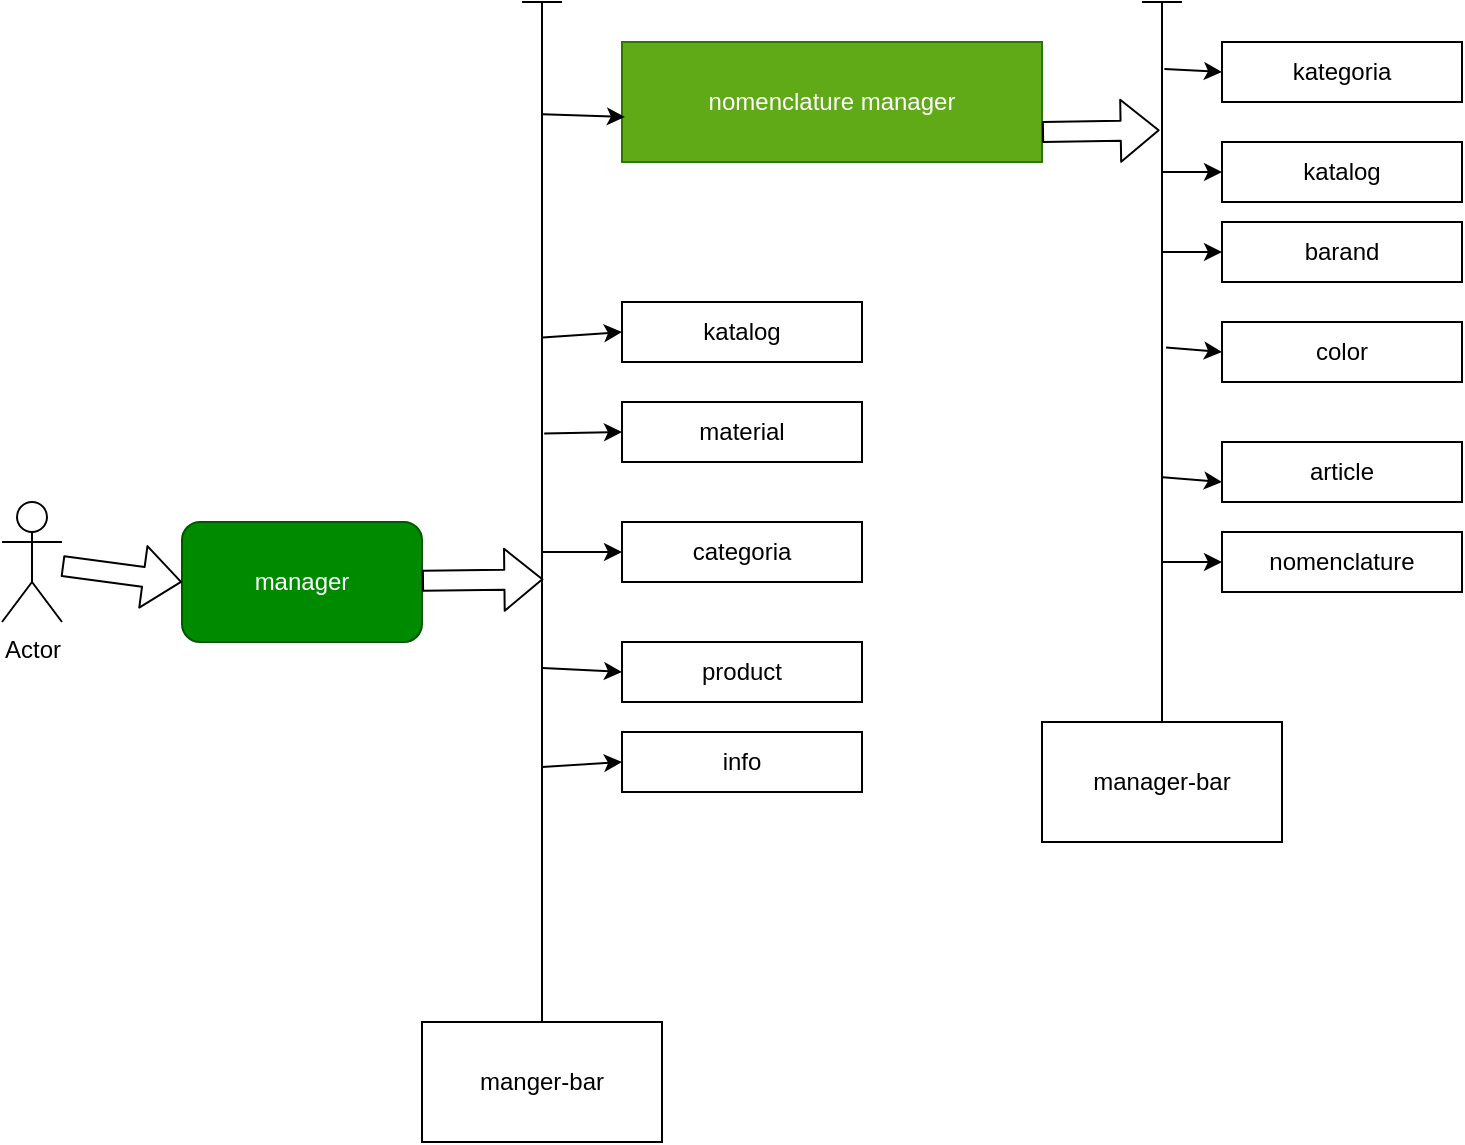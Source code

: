 <mxfile>
    <diagram id="R3Q7Pn9_-mUmaPLSyqjg" name="manager x01">
        <mxGraphModel dx="798" dy="569" grid="1" gridSize="10" guides="1" tooltips="1" connect="1" arrows="1" fold="1" page="1" pageScale="1" pageWidth="827" pageHeight="1169" math="0" shadow="0">
            <root>
                <mxCell id="0"/>
                <mxCell id="1" parent="0"/>
                <mxCell id="7" value="Actor" style="shape=umlActor;verticalLabelPosition=bottom;verticalAlign=top;html=1;outlineConnect=0;" vertex="1" parent="1">
                    <mxGeometry x="70" y="470" width="30" height="60" as="geometry"/>
                </mxCell>
                <mxCell id="8" value="manager" style="rounded=1;whiteSpace=wrap;html=1;fillColor=#008a00;fontColor=#ffffff;strokeColor=#005700;" vertex="1" parent="1">
                    <mxGeometry x="160" y="480" width="120" height="60" as="geometry"/>
                </mxCell>
                <mxCell id="9" value="" style="shape=flexArrow;endArrow=classic;html=1;entryX=0;entryY=0.5;entryDx=0;entryDy=0;" edge="1" parent="1" source="7" target="8">
                    <mxGeometry width="50" height="50" relative="1" as="geometry">
                        <mxPoint x="410" y="520" as="sourcePoint"/>
                        <mxPoint x="460" y="470" as="targetPoint"/>
                    </mxGeometry>
                </mxCell>
                <mxCell id="10" value="nomenclature manager" style="rounded=0;whiteSpace=wrap;html=1;fillColor=#60a917;fontColor=#ffffff;strokeColor=#2D7600;" vertex="1" parent="1">
                    <mxGeometry x="380" y="240" width="210" height="60" as="geometry"/>
                </mxCell>
                <mxCell id="11" value="" style="shape=crossbar;whiteSpace=wrap;html=1;rounded=1;direction=south;" vertex="1" parent="1">
                    <mxGeometry x="330" y="220" width="20" height="510" as="geometry"/>
                </mxCell>
                <mxCell id="13" value="" style="shape=flexArrow;endArrow=classic;html=1;entryX=0.566;entryY=0.466;entryDx=0;entryDy=0;entryPerimeter=0;" edge="1" parent="1" source="8" target="11">
                    <mxGeometry width="50" height="50" relative="1" as="geometry">
                        <mxPoint x="390" y="520" as="sourcePoint"/>
                        <mxPoint x="440" y="470" as="targetPoint"/>
                    </mxGeometry>
                </mxCell>
                <mxCell id="14" value="" style="endArrow=classic;html=1;exitX=0.11;exitY=0.487;exitDx=0;exitDy=0;exitPerimeter=0;entryX=0.007;entryY=0.625;entryDx=0;entryDy=0;entryPerimeter=0;" edge="1" parent="1" source="11" target="10">
                    <mxGeometry width="50" height="50" relative="1" as="geometry">
                        <mxPoint x="390" y="520" as="sourcePoint"/>
                        <mxPoint x="440" y="470" as="targetPoint"/>
                    </mxGeometry>
                </mxCell>
                <mxCell id="15" value="" style="shape=crossbar;whiteSpace=wrap;html=1;rounded=1;direction=south;" vertex="1" parent="1">
                    <mxGeometry x="640" y="220" width="20" height="360" as="geometry"/>
                </mxCell>
                <mxCell id="16" value="" style="shape=flexArrow;endArrow=classic;html=1;entryX=0.178;entryY=0.558;entryDx=0;entryDy=0;entryPerimeter=0;exitX=1;exitY=0.75;exitDx=0;exitDy=0;" edge="1" parent="1" source="10" target="15">
                    <mxGeometry width="50" height="50" relative="1" as="geometry">
                        <mxPoint x="390" y="520" as="sourcePoint"/>
                        <mxPoint x="440" y="470" as="targetPoint"/>
                    </mxGeometry>
                </mxCell>
                <mxCell id="17" value="katalog" style="rounded=0;whiteSpace=wrap;html=1;" vertex="1" parent="1">
                    <mxGeometry x="380" y="370" width="120" height="30" as="geometry"/>
                </mxCell>
                <mxCell id="18" value="material" style="rounded=0;whiteSpace=wrap;html=1;" vertex="1" parent="1">
                    <mxGeometry x="380" y="420" width="120" height="30" as="geometry"/>
                </mxCell>
                <mxCell id="19" value="categoria" style="rounded=0;whiteSpace=wrap;html=1;" vertex="1" parent="1">
                    <mxGeometry x="380" y="480" width="120" height="30" as="geometry"/>
                </mxCell>
                <mxCell id="20" value="product" style="rounded=0;whiteSpace=wrap;html=1;" vertex="1" parent="1">
                    <mxGeometry x="380" y="540" width="120" height="30" as="geometry"/>
                </mxCell>
                <mxCell id="21" value="info" style="rounded=0;whiteSpace=wrap;html=1;" vertex="1" parent="1">
                    <mxGeometry x="380" y="585" width="120" height="30" as="geometry"/>
                </mxCell>
                <mxCell id="22" value="" style="endArrow=classic;html=1;exitX=0.329;exitY=0.487;exitDx=0;exitDy=0;exitPerimeter=0;entryX=0;entryY=0.5;entryDx=0;entryDy=0;" edge="1" parent="1" source="11" target="17">
                    <mxGeometry width="50" height="50" relative="1" as="geometry">
                        <mxPoint x="390" y="520" as="sourcePoint"/>
                        <mxPoint x="440" y="470" as="targetPoint"/>
                    </mxGeometry>
                </mxCell>
                <mxCell id="26" value="" style="endArrow=classic;html=1;exitX=0.423;exitY=0.445;exitDx=0;exitDy=0;exitPerimeter=0;entryX=0;entryY=0.5;entryDx=0;entryDy=0;" edge="1" parent="1" source="11" target="18">
                    <mxGeometry width="50" height="50" relative="1" as="geometry">
                        <mxPoint x="390" y="520" as="sourcePoint"/>
                        <mxPoint x="440" y="470" as="targetPoint"/>
                    </mxGeometry>
                </mxCell>
                <mxCell id="27" value="" style="endArrow=classic;html=1;entryX=0;entryY=0.5;entryDx=0;entryDy=0;" edge="1" parent="1" target="19">
                    <mxGeometry width="50" height="50" relative="1" as="geometry">
                        <mxPoint x="340" y="495" as="sourcePoint"/>
                        <mxPoint x="390" y="445" as="targetPoint"/>
                        <Array as="points"/>
                    </mxGeometry>
                </mxCell>
                <mxCell id="28" value="" style="endArrow=classic;html=1;entryX=0;entryY=0.5;entryDx=0;entryDy=0;exitX=0.653;exitY=0.487;exitDx=0;exitDy=0;exitPerimeter=0;" edge="1" parent="1" source="11" target="20">
                    <mxGeometry width="50" height="50" relative="1" as="geometry">
                        <mxPoint x="350" y="505" as="sourcePoint"/>
                        <mxPoint x="390" y="505" as="targetPoint"/>
                        <Array as="points"/>
                    </mxGeometry>
                </mxCell>
                <mxCell id="29" value="" style="endArrow=classic;html=1;entryX=0;entryY=0.5;entryDx=0;entryDy=0;exitX=0.75;exitY=0.5;exitDx=0;exitDy=0;exitPerimeter=0;" edge="1" parent="1" source="11" target="21">
                    <mxGeometry width="50" height="50" relative="1" as="geometry">
                        <mxPoint x="350.26" y="563.03" as="sourcePoint"/>
                        <mxPoint x="390" y="565" as="targetPoint"/>
                        <Array as="points"/>
                    </mxGeometry>
                </mxCell>
                <mxCell id="31" value="manger-bar" style="rounded=0;whiteSpace=wrap;html=1;" vertex="1" parent="1">
                    <mxGeometry x="280" y="730" width="120" height="60" as="geometry"/>
                </mxCell>
                <mxCell id="33" value="kategoria" style="rounded=0;whiteSpace=wrap;html=1;" vertex="1" parent="1">
                    <mxGeometry x="680" y="240" width="120" height="30" as="geometry"/>
                </mxCell>
                <mxCell id="34" value="katalog" style="rounded=0;whiteSpace=wrap;html=1;" vertex="1" parent="1">
                    <mxGeometry x="680" y="290" width="120" height="30" as="geometry"/>
                </mxCell>
                <mxCell id="35" value="barand" style="rounded=0;whiteSpace=wrap;html=1;" vertex="1" parent="1">
                    <mxGeometry x="680" y="330" width="120" height="30" as="geometry"/>
                </mxCell>
                <mxCell id="36" value="color" style="rounded=0;whiteSpace=wrap;html=1;" vertex="1" parent="1">
                    <mxGeometry x="680" y="380" width="120" height="30" as="geometry"/>
                </mxCell>
                <mxCell id="37" value="article" style="rounded=0;whiteSpace=wrap;html=1;" vertex="1" parent="1">
                    <mxGeometry x="680" y="440" width="120" height="30" as="geometry"/>
                </mxCell>
                <mxCell id="38" value="nomenclature" style="rounded=0;whiteSpace=wrap;html=1;" vertex="1" parent="1">
                    <mxGeometry x="680" y="485" width="120" height="30" as="geometry"/>
                </mxCell>
                <mxCell id="45" value="manager-bar" style="rounded=0;whiteSpace=wrap;html=1;" vertex="1" parent="1">
                    <mxGeometry x="590" y="580" width="120" height="60" as="geometry"/>
                </mxCell>
                <mxCell id="46" value="" style="endArrow=classic;html=1;exitX=0.66;exitY=0.483;exitDx=0;exitDy=0;exitPerimeter=0;" edge="1" parent="1" source="15">
                    <mxGeometry width="50" height="50" relative="1" as="geometry">
                        <mxPoint x="390" y="520" as="sourcePoint"/>
                        <mxPoint x="680" y="460" as="targetPoint"/>
                    </mxGeometry>
                </mxCell>
                <mxCell id="47" value="" style="endArrow=classic;html=1;entryX=0;entryY=0.5;entryDx=0;entryDy=0;" edge="1" parent="1" target="38">
                    <mxGeometry width="50" height="50" relative="1" as="geometry">
                        <mxPoint x="650" y="500" as="sourcePoint"/>
                        <mxPoint x="690" y="472.5" as="targetPoint"/>
                    </mxGeometry>
                </mxCell>
                <mxCell id="48" value="" style="endArrow=classic;html=1;entryX=0;entryY=0.5;entryDx=0;entryDy=0;exitX=0.48;exitY=0.399;exitDx=0;exitDy=0;exitPerimeter=0;" edge="1" parent="1" source="15" target="36">
                    <mxGeometry width="50" height="50" relative="1" as="geometry">
                        <mxPoint x="660.34" y="475.52" as="sourcePoint"/>
                        <mxPoint x="690" y="472.5" as="targetPoint"/>
                    </mxGeometry>
                </mxCell>
                <mxCell id="49" value="" style="endArrow=classic;html=1;entryX=0;entryY=0.5;entryDx=0;entryDy=0;" edge="1" parent="1" target="35">
                    <mxGeometry width="50" height="50" relative="1" as="geometry">
                        <mxPoint x="650" y="345" as="sourcePoint"/>
                        <mxPoint x="690" y="405" as="targetPoint"/>
                    </mxGeometry>
                </mxCell>
                <mxCell id="50" value="" style="endArrow=classic;html=1;entryX=0;entryY=0.5;entryDx=0;entryDy=0;" edge="1" parent="1" target="34">
                    <mxGeometry width="50" height="50" relative="1" as="geometry">
                        <mxPoint x="650" y="305" as="sourcePoint"/>
                        <mxPoint x="690" y="362.5" as="targetPoint"/>
                    </mxGeometry>
                </mxCell>
                <mxCell id="51" value="" style="endArrow=classic;html=1;entryX=0;entryY=0.5;entryDx=0;entryDy=0;exitX=0.093;exitY=0.441;exitDx=0;exitDy=0;exitPerimeter=0;" edge="1" parent="1" source="15" target="33">
                    <mxGeometry width="50" height="50" relative="1" as="geometry">
                        <mxPoint x="658.66" y="311.72" as="sourcePoint"/>
                        <mxPoint x="690" y="322.5" as="targetPoint"/>
                    </mxGeometry>
                </mxCell>
            </root>
        </mxGraphModel>
    </diagram>
    <diagram id="Pt3fvmMpmkjxBhV9ziEq" name="x01 db">
        <mxGraphModel dx="798" dy="569" grid="1" gridSize="10" guides="1" tooltips="1" connect="1" arrows="1" fold="1" page="1" pageScale="1" pageWidth="827" pageHeight="1169" math="0" shadow="0">
            <root>
                <mxCell id="qxU3k0qLcMxiBjnWKQr5-0"/>
                <mxCell id="qxU3k0qLcMxiBjnWKQr5-1" parent="qxU3k0qLcMxiBjnWKQr5-0"/>
                <mxCell id="qxU3k0qLcMxiBjnWKQr5-2" value="Product" style="rounded=1;arcSize=10;whiteSpace=wrap;html=1;align=center;" vertex="1" parent="qxU3k0qLcMxiBjnWKQr5-1">
                    <mxGeometry x="360" y="190" width="100" height="110" as="geometry"/>
                </mxCell>
                <mxCell id="qxU3k0qLcMxiBjnWKQr5-3" value="katalog" style="rounded=1;arcSize=10;whiteSpace=wrap;html=1;align=center;" vertex="1" parent="qxU3k0qLcMxiBjnWKQr5-1">
                    <mxGeometry x="160" y="60" width="100" height="40" as="geometry"/>
                </mxCell>
                <mxCell id="qxU3k0qLcMxiBjnWKQr5-4" value="material" style="rounded=1;arcSize=10;whiteSpace=wrap;html=1;align=center;" vertex="1" parent="qxU3k0qLcMxiBjnWKQr5-1">
                    <mxGeometry x="100" y="225" width="100" height="40" as="geometry"/>
                </mxCell>
                <mxCell id="qxU3k0qLcMxiBjnWKQr5-5" value="categoria" style="rounded=1;arcSize=10;whiteSpace=wrap;html=1;align=center;" vertex="1" parent="qxU3k0qLcMxiBjnWKQr5-1">
                    <mxGeometry x="600" y="170" width="100" height="40" as="geometry"/>
                </mxCell>
                <mxCell id="MbD_w0eJ5FoFawDPkGCs-0" value="" style="edgeStyle=entityRelationEdgeStyle;fontSize=12;html=1;endArrow=ERzeroToMany;startArrow=ERmandOne;exitX=1;exitY=0.75;exitDx=0;exitDy=0;" edge="1" parent="qxU3k0qLcMxiBjnWKQr5-1" source="qxU3k0qLcMxiBjnWKQr5-4">
                    <mxGeometry width="100" height="100" relative="1" as="geometry">
                        <mxPoint x="360" y="340" as="sourcePoint"/>
                        <mxPoint x="360" y="245" as="targetPoint"/>
                    </mxGeometry>
                </mxCell>
                <mxCell id="MbD_w0eJ5FoFawDPkGCs-1" value="" style="edgeStyle=entityRelationEdgeStyle;fontSize=12;html=1;endArrow=ERzeroToMany;startArrow=ERmandOne;exitX=1;exitY=0.5;exitDx=0;exitDy=0;entryX=0;entryY=0.25;entryDx=0;entryDy=0;" edge="1" parent="qxU3k0qLcMxiBjnWKQr5-1" source="qxU3k0qLcMxiBjnWKQr5-3" target="qxU3k0qLcMxiBjnWKQr5-2">
                    <mxGeometry width="100" height="100" relative="1" as="geometry">
                        <mxPoint x="210" y="265" as="sourcePoint"/>
                        <mxPoint x="370" y="255" as="targetPoint"/>
                    </mxGeometry>
                </mxCell>
                <mxCell id="MbD_w0eJ5FoFawDPkGCs-2" value="" style="edgeStyle=entityRelationEdgeStyle;fontSize=12;html=1;endArrow=ERzeroToMany;startArrow=ERmandOne;entryX=1;entryY=0.25;entryDx=0;entryDy=0;exitX=0;exitY=0.5;exitDx=0;exitDy=0;" edge="1" parent="qxU3k0qLcMxiBjnWKQr5-1" source="qxU3k0qLcMxiBjnWKQr5-5" target="qxU3k0qLcMxiBjnWKQr5-2">
                    <mxGeometry width="100" height="100" relative="1" as="geometry">
                        <mxPoint x="270" y="100" as="sourcePoint"/>
                        <mxPoint x="370" y="227.5" as="targetPoint"/>
                    </mxGeometry>
                </mxCell>
            </root>
        </mxGraphModel>
    </diagram>
    <diagram id="kJk5v_RKSVgt7SdwyVZG" name="nomenclature db">
        <mxGraphModel grid="1" gridSize="10" guides="1" tooltips="1" connect="1" arrows="1" page="1" fold="1" pageScale="1" pageWidth="827" pageHeight="1169" math="0" shadow="0">
            <root>
                <mxCell id="yPAPsXTXdsK_1U1VXKCJ-0"/>
                <mxCell id="yPAPsXTXdsK_1U1VXKCJ-1" parent="yPAPsXTXdsK_1U1VXKCJ-0"/>
                <mxCell id="yPAPsXTXdsK_1U1VXKCJ-2" value="categoria" style="rounded=1;arcSize=10;whiteSpace=wrap;html=1;align=center;" vertex="1" parent="yPAPsXTXdsK_1U1VXKCJ-1">
                    <mxGeometry x="220" y="140" width="100" height="40" as="geometry"/>
                </mxCell>
                <mxCell id="yPAPsXTXdsK_1U1VXKCJ-3" value="catalog" style="whiteSpace=wrap;html=1;align=center;" vertex="1" parent="yPAPsXTXdsK_1U1VXKCJ-1">
                    <mxGeometry x="450" y="140" width="100" height="40" as="geometry"/>
                </mxCell>
                <mxCell id="LHNQooiDpYmWwTGSnofc-0" value="" style="edgeStyle=entityRelationEdgeStyle;fontSize=12;html=1;endArrow=ERzeroToMany;startArrow=ERmandOne;entryX=0;entryY=0.5;entryDx=0;entryDy=0;" edge="1" parent="yPAPsXTXdsK_1U1VXKCJ-1" source="yPAPsXTXdsK_1U1VXKCJ-2" target="yPAPsXTXdsK_1U1VXKCJ-3">
                    <mxGeometry width="100" height="100" relative="1" as="geometry">
                        <mxPoint x="360" y="430" as="sourcePoint"/>
                        <mxPoint x="520" y="420" as="targetPoint"/>
                    </mxGeometry>
                </mxCell>
                <mxCell id="LHNQooiDpYmWwTGSnofc-1" value="Nomenclature" style="whiteSpace=wrap;html=1;align=center;" vertex="1" parent="yPAPsXTXdsK_1U1VXKCJ-1">
                    <mxGeometry x="450" y="280" width="100" height="150" as="geometry"/>
                </mxCell>
                <mxCell id="LHNQooiDpYmWwTGSnofc-2" value="" style="edgeStyle=entityRelationEdgeStyle;fontSize=12;html=1;endArrow=ERzeroToMany;startArrow=ERmandOne;exitX=1;exitY=0.5;exitDx=0;exitDy=0;" edge="1" parent="yPAPsXTXdsK_1U1VXKCJ-1" source="yPAPsXTXdsK_1U1VXKCJ-3" target="LHNQooiDpYmWwTGSnofc-1">
                    <mxGeometry width="100" height="100" relative="1" as="geometry">
                        <mxPoint x="330" y="190" as="sourcePoint"/>
                        <mxPoint x="435" y="310" as="targetPoint"/>
                    </mxGeometry>
                </mxCell>
                <mxCell id="LHNQooiDpYmWwTGSnofc-3" value="color" style="rounded=1;arcSize=10;whiteSpace=wrap;html=1;align=center;" vertex="1" parent="yPAPsXTXdsK_1U1VXKCJ-1">
                    <mxGeometry x="230" y="280" width="100" height="40" as="geometry"/>
                </mxCell>
                <mxCell id="LHNQooiDpYmWwTGSnofc-4" value="" style="edgeStyle=entityRelationEdgeStyle;fontSize=12;html=1;endArrow=ERzeroToMany;startArrow=ERmandOne;entryX=0;entryY=0.25;entryDx=0;entryDy=0;exitX=1;exitY=0.5;exitDx=0;exitDy=0;" edge="1" parent="yPAPsXTXdsK_1U1VXKCJ-1" source="LHNQooiDpYmWwTGSnofc-3" target="LHNQooiDpYmWwTGSnofc-1">
                    <mxGeometry width="100" height="100" relative="1" as="geometry">
                        <mxPoint x="330" y="170" as="sourcePoint"/>
                        <mxPoint x="460" y="170" as="targetPoint"/>
                    </mxGeometry>
                </mxCell>
                <mxCell id="LHNQooiDpYmWwTGSnofc-5" value="brand" style="whiteSpace=wrap;html=1;align=center;" vertex="1" parent="yPAPsXTXdsK_1U1VXKCJ-1">
                    <mxGeometry x="220" y="350" width="100" height="40" as="geometry"/>
                </mxCell>
                <mxCell id="LHNQooiDpYmWwTGSnofc-6" value="article" style="whiteSpace=wrap;html=1;align=center;" vertex="1" parent="yPAPsXTXdsK_1U1VXKCJ-1">
                    <mxGeometry x="230" y="430" width="100" height="40" as="geometry"/>
                </mxCell>
                <mxCell id="LHNQooiDpYmWwTGSnofc-7" value="" style="edgeStyle=entityRelationEdgeStyle;fontSize=12;html=1;endArrow=ERzeroToMany;startArrow=ERmandOne;entryX=0;entryY=0.5;entryDx=0;entryDy=0;exitX=1;exitY=0.5;exitDx=0;exitDy=0;" edge="1" parent="yPAPsXTXdsK_1U1VXKCJ-1" source="LHNQooiDpYmWwTGSnofc-5" target="LHNQooiDpYmWwTGSnofc-1">
                    <mxGeometry width="100" height="100" relative="1" as="geometry">
                        <mxPoint x="340" y="310" as="sourcePoint"/>
                        <mxPoint x="460" y="327.5" as="targetPoint"/>
                    </mxGeometry>
                </mxCell>
                <mxCell id="LHNQooiDpYmWwTGSnofc-8" value="" style="edgeStyle=entityRelationEdgeStyle;fontSize=12;html=1;endArrow=ERzeroToMany;startArrow=ERmandOne;entryX=0;entryY=0.75;entryDx=0;entryDy=0;exitX=1;exitY=0.5;exitDx=0;exitDy=0;" edge="1" parent="yPAPsXTXdsK_1U1VXKCJ-1" source="LHNQooiDpYmWwTGSnofc-6" target="LHNQooiDpYmWwTGSnofc-1">
                    <mxGeometry width="100" height="100" relative="1" as="geometry">
                        <mxPoint x="330" y="380" as="sourcePoint"/>
                        <mxPoint x="460" y="365" as="targetPoint"/>
                    </mxGeometry>
                </mxCell>
            </root>
        </mxGraphModel>
    </diagram>
</mxfile>
